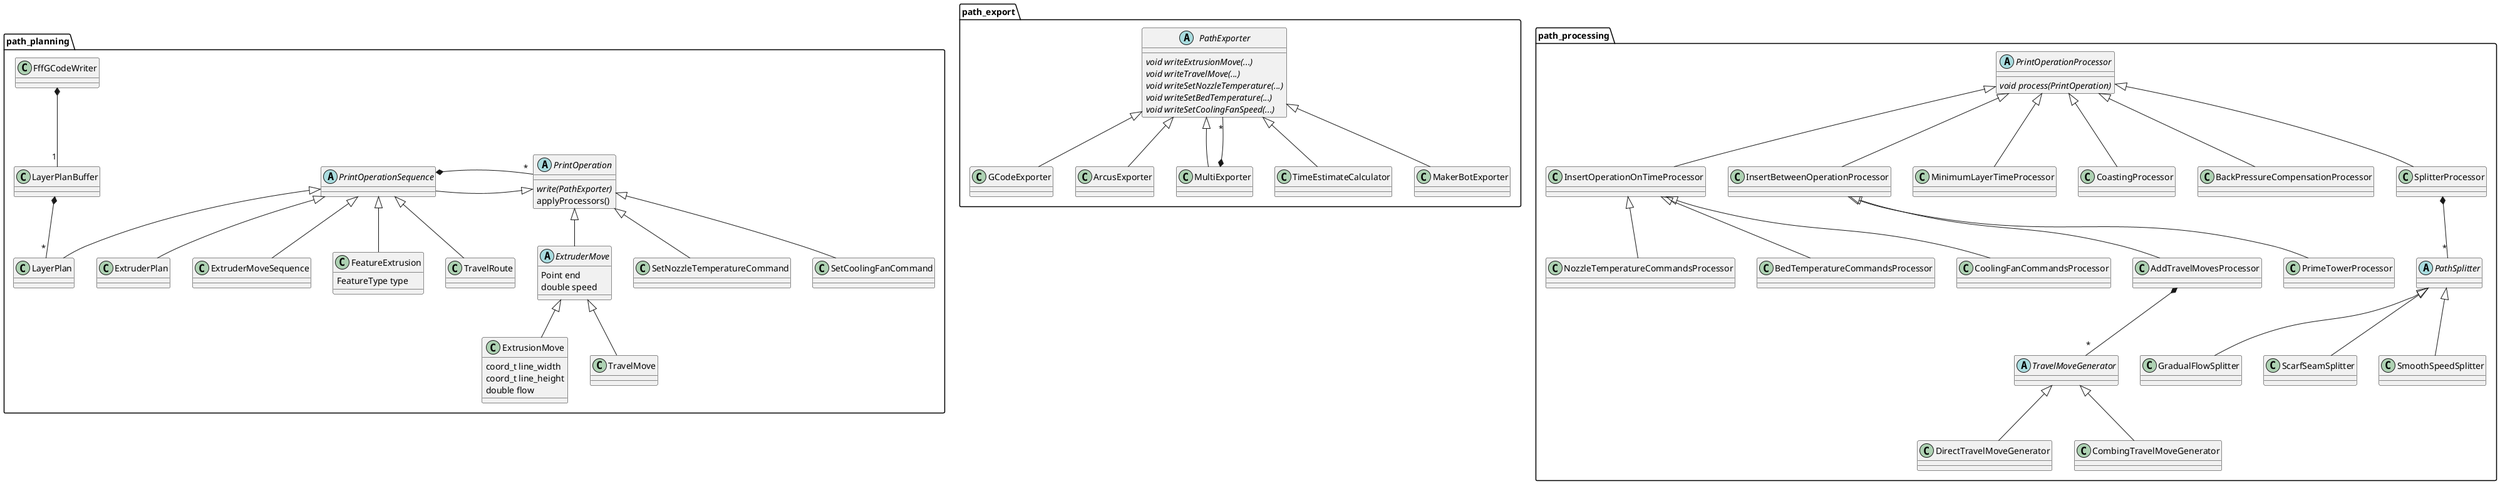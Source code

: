 @startuml
package "path_planning" {
  LayerPlanBuffer *-- "*" LayerPlan
  FffGCodeWriter *-- "1" LayerPlanBuffer

  abstract class PrintOperation {
    {abstract} write(PathExporter)
    applyProcessors()
  }

  abstract PrintOperationSequence
  abstract ExtruderMove

  PrintOperationSequence -left-|> PrintOperation
  PrintOperationSequence *-- "*" PrintOperation

  LayerPlan -up-|> PrintOperationSequence
  ExtruderPlan -up-|> PrintOperationSequence
  ExtruderMoveSequence -up-|> PrintOperationSequence

  ExtruderMove -up-|> PrintOperation
  ExtrusionMove -up-|> ExtruderMove
  TravelMove -up-|> ExtruderMove

  SetNozzleTemperatureCommand -up-|> PrintOperation
  SetCoolingFanCommand -up-|> PrintOperation

  FeatureExtrusion -up-|> PrintOperationSequence
  TravelRoute -up-|> PrintOperationSequence
}
package "path_export" {
  abstract PathExporter {
      {abstract} void writeExtrusionMove(...)
      {abstract} void writeTravelMove(...)
      {abstract} void writeSetNozzleTemperature(...)
      {abstract} void writeSetBedTemperature(...)
      {abstract} void writeSetCoolingFanSpeed(...)
  }

  GCodeExporter -up-|> PathExporter
  ArcusExporter -up-|> PathExporter
  MultiExporter -up-|> PathExporter
  TimeEstimateCalculator -up-|> PathExporter
  MakerBotExporter -up-|> PathExporter

  MultiExporter *-- "*" PathExporter
}

ExtruderMove : Point end
ExtruderMove : double speed

ExtrusionMove : coord_t line_width
ExtrusionMove : coord_t line_height
ExtrusionMove : double flow

FeatureExtrusion : FeatureType type

package "path_processing" {
  abstract PrintOperationProcessor {
    {abstract} void process(PrintOperation)
  }

  InsertBetweenOperationProcessor -up-|> PrintOperationProcessor
  AddTravelMovesProcessor -up-|> InsertBetweenOperationProcessor
  PrimeTowerProcessor -up-|> InsertBetweenOperationProcessor
  MinimumLayerTimeProcessor -up-|> PrintOperationProcessor
  CoastingProcessor -up-|> PrintOperationProcessor
  BackPressureCompensationProcessor -up-|> PrintOperationProcessor
  SplitterProcessor -up-|> PrintOperationProcessor
  NozzleTemperatureCommandsProcessor -up-|> InsertOperationOnTimeProcessor
  BedTemperatureCommandsProcessor -up-|> InsertOperationOnTimeProcessor
  CoolingFanCommandsProcessor -up-|> InsertOperationOnTimeProcessor
  InsertOperationOnTimeProcessor -up-|> PrintOperationProcessor

  AddTravelMovesProcessor *-- "*" TravelMoveGenerator
  abstract TravelMoveGenerator
  DirectTravelMoveGenerator -up-|> TravelMoveGenerator
  CombingTravelMoveGenerator -up-|> TravelMoveGenerator

  SplitterProcessor *-- "*" PathSplitter

  abstract PathSplitter
  GradualFlowSplitter -up-|> PathSplitter
  ScarfSeamSplitter -up-|> PathSplitter
  SmoothSpeedSplitter -up-|> PathSplitter
}
@enduml
